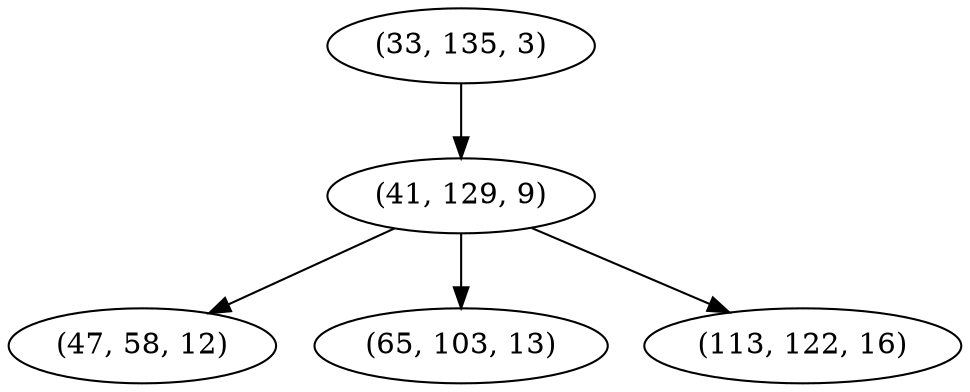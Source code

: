 digraph tree {
    "(33, 135, 3)";
    "(41, 129, 9)";
    "(47, 58, 12)";
    "(65, 103, 13)";
    "(113, 122, 16)";
    "(33, 135, 3)" -> "(41, 129, 9)";
    "(41, 129, 9)" -> "(47, 58, 12)";
    "(41, 129, 9)" -> "(65, 103, 13)";
    "(41, 129, 9)" -> "(113, 122, 16)";
}
